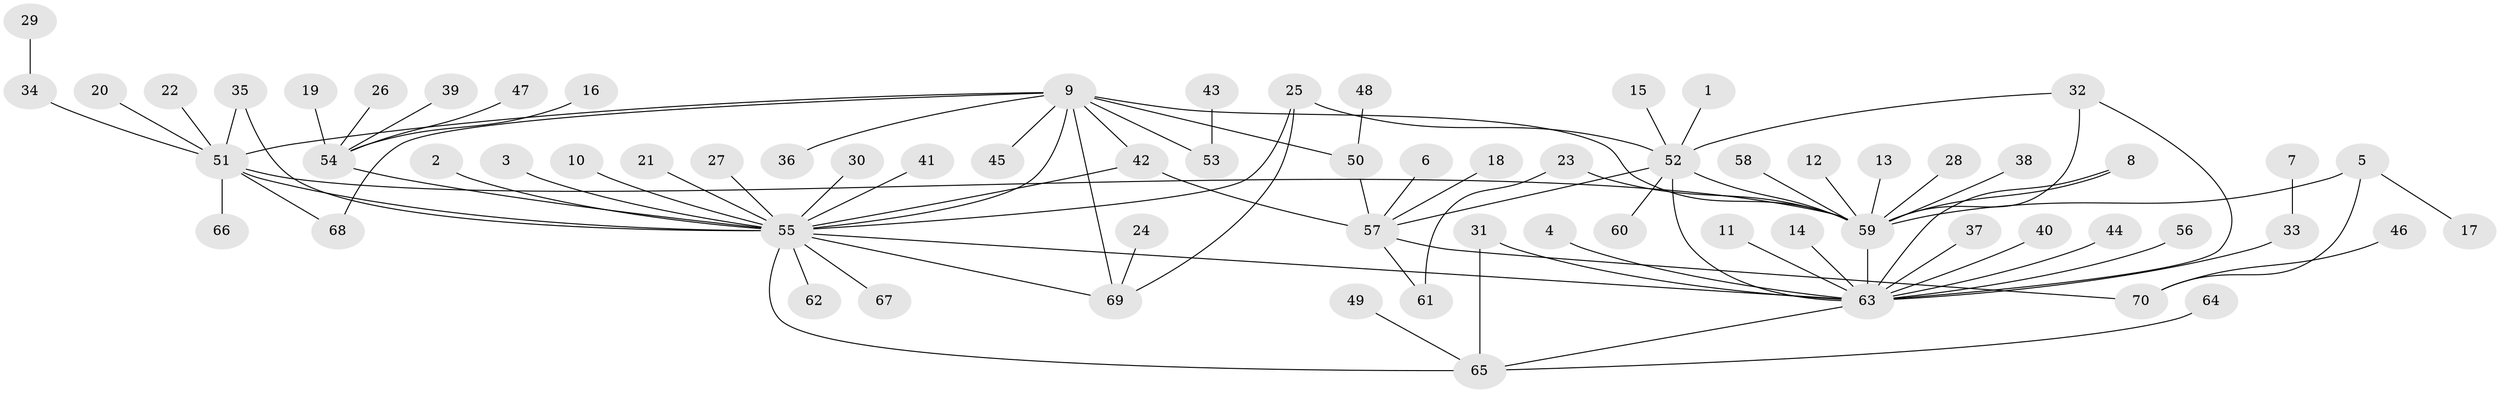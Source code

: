 // original degree distribution, {11: 0.014285714285714285, 17: 0.007142857142857143, 10: 0.007142857142857143, 20: 0.007142857142857143, 16: 0.007142857142857143, 9: 0.007142857142857143, 5: 0.02857142857142857, 4: 0.04285714285714286, 2: 0.17142857142857143, 3: 0.1, 1: 0.5928571428571429, 6: 0.007142857142857143, 7: 0.007142857142857143}
// Generated by graph-tools (version 1.1) at 2025/50/03/09/25 03:50:01]
// undirected, 70 vertices, 88 edges
graph export_dot {
graph [start="1"]
  node [color=gray90,style=filled];
  1;
  2;
  3;
  4;
  5;
  6;
  7;
  8;
  9;
  10;
  11;
  12;
  13;
  14;
  15;
  16;
  17;
  18;
  19;
  20;
  21;
  22;
  23;
  24;
  25;
  26;
  27;
  28;
  29;
  30;
  31;
  32;
  33;
  34;
  35;
  36;
  37;
  38;
  39;
  40;
  41;
  42;
  43;
  44;
  45;
  46;
  47;
  48;
  49;
  50;
  51;
  52;
  53;
  54;
  55;
  56;
  57;
  58;
  59;
  60;
  61;
  62;
  63;
  64;
  65;
  66;
  67;
  68;
  69;
  70;
  1 -- 52 [weight=1.0];
  2 -- 55 [weight=1.0];
  3 -- 55 [weight=1.0];
  4 -- 63 [weight=1.0];
  5 -- 17 [weight=1.0];
  5 -- 59 [weight=1.0];
  5 -- 70 [weight=1.0];
  6 -- 57 [weight=1.0];
  7 -- 33 [weight=1.0];
  8 -- 59 [weight=1.0];
  8 -- 63 [weight=1.0];
  9 -- 36 [weight=1.0];
  9 -- 42 [weight=1.0];
  9 -- 45 [weight=1.0];
  9 -- 50 [weight=1.0];
  9 -- 51 [weight=1.0];
  9 -- 53 [weight=1.0];
  9 -- 55 [weight=1.0];
  9 -- 59 [weight=1.0];
  9 -- 68 [weight=1.0];
  9 -- 69 [weight=1.0];
  10 -- 55 [weight=1.0];
  11 -- 63 [weight=1.0];
  12 -- 59 [weight=1.0];
  13 -- 59 [weight=1.0];
  14 -- 63 [weight=1.0];
  15 -- 52 [weight=1.0];
  16 -- 54 [weight=1.0];
  18 -- 57 [weight=1.0];
  19 -- 54 [weight=1.0];
  20 -- 51 [weight=1.0];
  21 -- 55 [weight=1.0];
  22 -- 51 [weight=1.0];
  23 -- 59 [weight=1.0];
  23 -- 61 [weight=1.0];
  24 -- 69 [weight=1.0];
  25 -- 52 [weight=1.0];
  25 -- 55 [weight=1.0];
  25 -- 69 [weight=1.0];
  26 -- 54 [weight=1.0];
  27 -- 55 [weight=1.0];
  28 -- 59 [weight=1.0];
  29 -- 34 [weight=1.0];
  30 -- 55 [weight=1.0];
  31 -- 63 [weight=1.0];
  31 -- 65 [weight=1.0];
  32 -- 52 [weight=1.0];
  32 -- 59 [weight=1.0];
  32 -- 63 [weight=1.0];
  33 -- 63 [weight=1.0];
  34 -- 51 [weight=1.0];
  35 -- 51 [weight=1.0];
  35 -- 55 [weight=1.0];
  37 -- 63 [weight=1.0];
  38 -- 59 [weight=1.0];
  39 -- 54 [weight=1.0];
  40 -- 63 [weight=1.0];
  41 -- 55 [weight=1.0];
  42 -- 55 [weight=1.0];
  42 -- 57 [weight=1.0];
  43 -- 53 [weight=1.0];
  44 -- 63 [weight=1.0];
  46 -- 70 [weight=1.0];
  47 -- 54 [weight=1.0];
  48 -- 50 [weight=1.0];
  49 -- 65 [weight=1.0];
  50 -- 57 [weight=1.0];
  51 -- 55 [weight=1.0];
  51 -- 59 [weight=1.0];
  51 -- 66 [weight=1.0];
  51 -- 68 [weight=1.0];
  52 -- 57 [weight=2.0];
  52 -- 59 [weight=2.0];
  52 -- 60 [weight=1.0];
  52 -- 63 [weight=1.0];
  54 -- 55 [weight=1.0];
  55 -- 62 [weight=1.0];
  55 -- 63 [weight=1.0];
  55 -- 65 [weight=1.0];
  55 -- 67 [weight=1.0];
  55 -- 69 [weight=1.0];
  56 -- 63 [weight=1.0];
  57 -- 61 [weight=1.0];
  57 -- 70 [weight=1.0];
  58 -- 59 [weight=1.0];
  59 -- 63 [weight=1.0];
  63 -- 65 [weight=1.0];
  64 -- 65 [weight=1.0];
}
